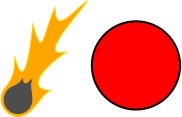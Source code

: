 <?xml version="1.0" encoding="UTF-8"?>
<dia:diagram xmlns:dia="http://www.lysator.liu.se/~alla/dia/">
  <dia:layer name="Background" visible="true" active="true">
    <dia:object type="Standard - Ellipse" version="0" id="O0">
      <dia:attribute name="obj_pos">
        <dia:point val="22.443,11.218"/>
      </dia:attribute>
      <dia:attribute name="obj_bb">
        <dia:rectangle val="22.393,11.168;26.907,15.682"/>
      </dia:attribute>
      <dia:attribute name="elem_corner">
        <dia:point val="22.443,11.218"/>
      </dia:attribute>
      <dia:attribute name="elem_width">
        <dia:real val="4.414"/>
      </dia:attribute>
      <dia:attribute name="elem_height">
        <dia:real val="4.414"/>
      </dia:attribute>
      <dia:attribute name="border_width">
        <dia:real val="0.1"/>
      </dia:attribute>
      <dia:attribute name="inner_color">
        <dia:color val="#ff0000"/>
      </dia:attribute>
      <dia:attribute name="aspect">
        <dia:enum val="2"/>
      </dia:attribute>
    </dia:object>
    <dia:object type="Standard - Beziergon" version="0" id="O1">
      <dia:attribute name="obj_pos">
        <dia:point val="20.601,10.529"/>
      </dia:attribute>
      <dia:attribute name="obj_bb">
        <dia:rectangle val="17.901,10.204;22.226,15.976"/>
      </dia:attribute>
      <dia:attribute name="bez_points">
        <dia:point val="20.601,10.529"/>
        <dia:point val="20.601,12.029"/>
        <dia:point val="21.576,10.579"/>
        <dia:point val="22.226,10.204"/>
        <dia:point val="21.601,11.079"/>
        <dia:point val="19.651,13.104"/>
        <dia:point val="21.176,12.754"/>
        <dia:point val="19.976,13.554"/>
        <dia:point val="19.117,14.613"/>
        <dia:point val="20.376,14.679"/>
        <dia:point val="19.886,14.878"/>
        <dia:point val="19.55,15.85"/>
        <dia:point val="18.896,15.965"/>
        <dia:point val="18.391,16.054"/>
        <dia:point val="17.846,15.618"/>
        <dia:point val="17.906,15.019"/>
        <dia:point val="17.968,14.4"/>
        <dia:point val="18.661,14.356"/>
        <dia:point val="18.586,12.981"/>
        <dia:point val="19.061,14.856"/>
        <dia:point val="19.326,12.829"/>
        <dia:point val="19.501,11.379"/>
        <dia:point val="20.001,13.254"/>
        <dia:point val="20.001,11.804"/>
      </dia:attribute>
      <dia:attribute name="corner_types">
        <dia:enum val="2"/>
        <dia:enum val="2"/>
        <dia:enum val="2"/>
        <dia:enum val="2"/>
        <dia:enum val="1"/>
        <dia:enum val="1"/>
        <dia:enum val="2"/>
        <dia:enum val="2"/>
        <dia:enum val="2"/>
      </dia:attribute>
      <dia:attribute name="line_color">
        <dia:color val="#ffd500"/>
      </dia:attribute>
      <dia:attribute name="line_width">
        <dia:real val="1.175e-38"/>
      </dia:attribute>
      <dia:attribute name="inner_color">
        <dia:color val="#ffa500"/>
      </dia:attribute>
      <dia:attribute name="show_background">
        <dia:boolean val="true"/>
      </dia:attribute>
    </dia:object>
    <dia:object type="Standard - Beziergon" version="0" id="O2">
      <dia:attribute name="obj_pos">
        <dia:point val="19.046,13.905"/>
      </dia:attribute>
      <dia:attribute name="obj_bb">
        <dia:rectangle val="18.073,13.905;19.55,15.762"/>
      </dia:attribute>
      <dia:attribute name="bez_points">
        <dia:point val="19.046,13.905"/>
        <dia:point val="18.958,14.542"/>
        <dia:point val="19.249,14.277"/>
        <dia:point val="19.55,13.95"/>
        <dia:point val="19.391,14.356"/>
        <dia:point val="19.435,14.427"/>
        <dia:point val="19.444,14.604"/>
        <dia:point val="19.453,14.781"/>
        <dia:point val="19.763,15.762"/>
        <dia:point val="18.763,15.762"/>
        <dia:point val="17.763,15.762"/>
        <dia:point val="18.083,14.869"/>
        <dia:point val="18.295,14.595"/>
        <dia:point val="18.507,14.321"/>
        <dia:point val="18.754,14.48"/>
      </dia:attribute>
      <dia:attribute name="corner_types">
        <dia:enum val="2"/>
        <dia:enum val="2"/>
        <dia:enum val="0"/>
        <dia:enum val="0"/>
        <dia:enum val="0"/>
        <dia:enum val="2"/>
      </dia:attribute>
      <dia:attribute name="line_color">
        <dia:color val="#ffa500"/>
      </dia:attribute>
      <dia:attribute name="line_width">
        <dia:real val="1.175e-38"/>
      </dia:attribute>
      <dia:attribute name="inner_color">
        <dia:color val="#4d4d4d"/>
      </dia:attribute>
      <dia:attribute name="show_background">
        <dia:boolean val="true"/>
      </dia:attribute>
    </dia:object>
    <dia:object type="Standard - Ellipse" version="0" id="O3">
      <dia:attribute name="obj_pos">
        <dia:point val="18.059,14.452"/>
      </dia:attribute>
      <dia:attribute name="obj_bb">
        <dia:rectangle val="18.059,14.452;19.44,15.832"/>
      </dia:attribute>
      <dia:attribute name="elem_corner">
        <dia:point val="18.059,14.452"/>
      </dia:attribute>
      <dia:attribute name="elem_width">
        <dia:real val="1.38"/>
      </dia:attribute>
      <dia:attribute name="elem_height">
        <dia:real val="1.38"/>
      </dia:attribute>
      <dia:attribute name="border_width">
        <dia:real val="1.175e-38"/>
      </dia:attribute>
      <dia:attribute name="border_color">
        <dia:color val="#4d4d4d"/>
      </dia:attribute>
      <dia:attribute name="inner_color">
        <dia:color val="#4d4d4d"/>
      </dia:attribute>
      <dia:attribute name="aspect">
        <dia:enum val="2"/>
      </dia:attribute>
    </dia:object>
  </dia:layer>
</dia:diagram>
